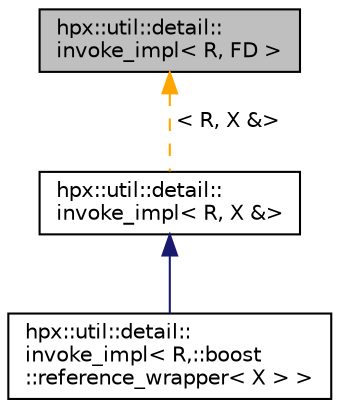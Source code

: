digraph "hpx::util::detail::invoke_impl&lt; R, FD &gt;"
{
  edge [fontname="Helvetica",fontsize="10",labelfontname="Helvetica",labelfontsize="10"];
  node [fontname="Helvetica",fontsize="10",shape=record];
  Node0 [label="hpx::util::detail::\linvoke_impl\< R, FD \>",height=0.2,width=0.4,color="black", fillcolor="grey75", style="filled", fontcolor="black"];
  Node0 -> Node1 [dir="back",color="orange",fontsize="10",style="dashed",label=" \< R, X &\>" ,fontname="Helvetica"];
  Node1 [label="hpx::util::detail::\linvoke_impl\< R, X &\>",height=0.2,width=0.4,color="black", fillcolor="white", style="filled",URL="$d9/d8a/structhpx_1_1util_1_1detail_1_1invoke__impl.html"];
  Node1 -> Node2 [dir="back",color="midnightblue",fontsize="10",style="solid",fontname="Helvetica"];
  Node2 [label="hpx::util::detail::\linvoke_impl\< R,::boost\l::reference_wrapper\< X \> \>",height=0.2,width=0.4,color="black", fillcolor="white", style="filled",URL="$d1/d90/structhpx_1_1util_1_1detail_1_1invoke__impl_3_01_r_00_1_1boost_1_1reference__wrapper_3_01_x_01_4_01_4.html"];
}
